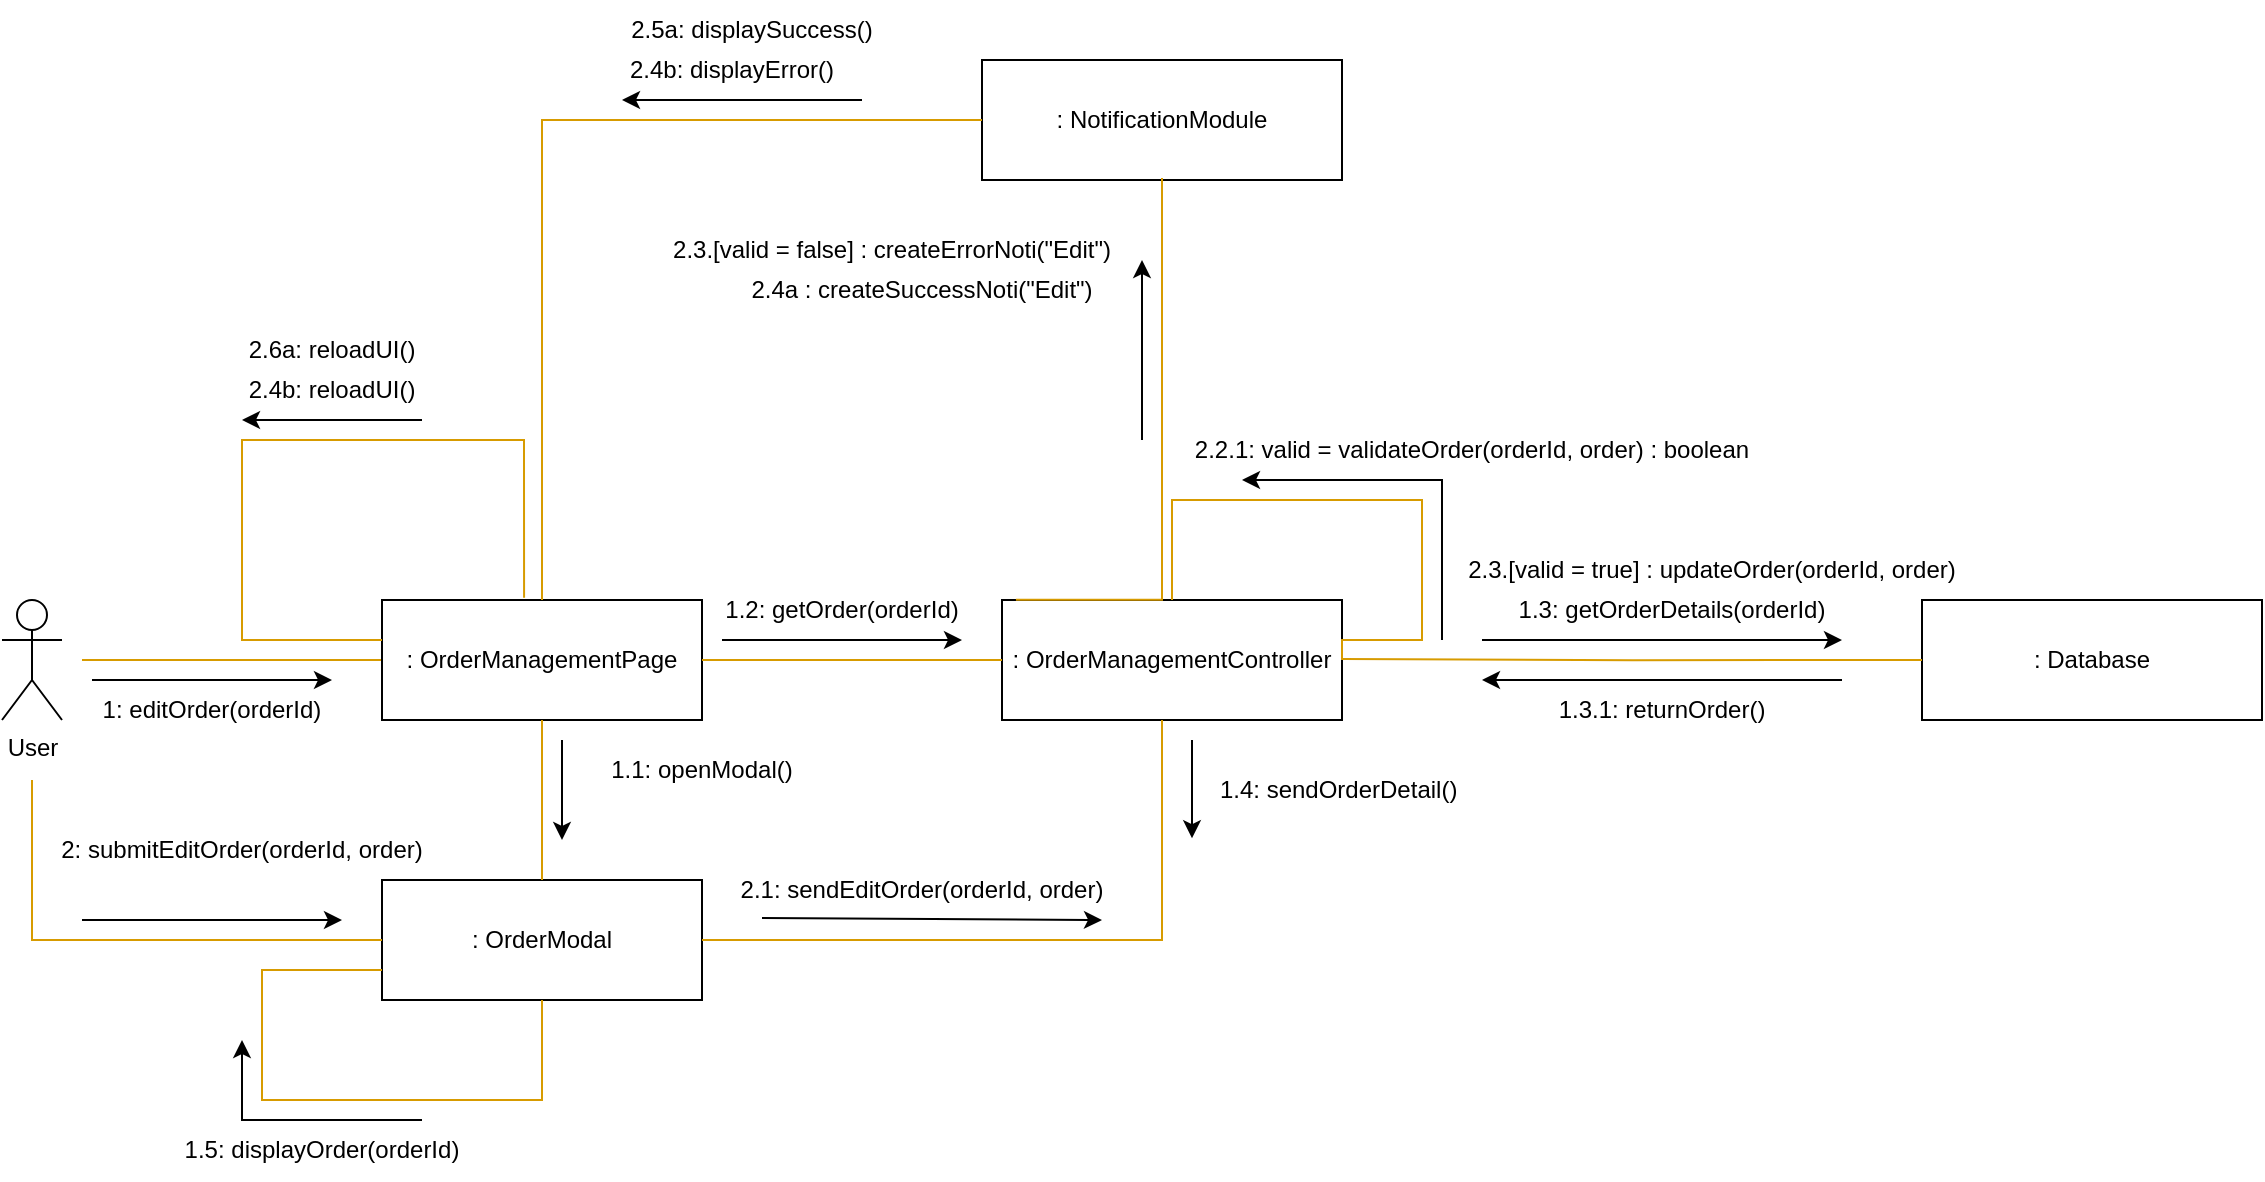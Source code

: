 <mxfile version="27.0.6" pages="2">
  <diagram id="97tm-h5Ckm5sz74WQkq5" name="displayHabitHistory">
    <mxGraphModel dx="1293" dy="713" grid="1" gridSize="10" guides="1" tooltips="1" connect="1" arrows="1" fold="1" page="1" pageScale="1" pageWidth="850" pageHeight="1100" math="0" shadow="0">
      <root>
        <mxCell id="0" />
        <mxCell id="1" parent="0" />
        <mxCell id="gK8piUCHMvRaqXS9n0kf-7" value="" style="endArrow=classic;html=1;fontFamily=Tahoma;fontSize=14;fontColor=#000066;" parent="1" edge="1">
          <mxGeometry width="50" height="50" relative="1" as="geometry">
            <mxPoint x="135" y="430" as="sourcePoint" />
            <mxPoint x="255" y="430.43" as="targetPoint" />
            <Array as="points">
              <mxPoint x="255" y="430" />
            </Array>
          </mxGeometry>
        </mxCell>
        <mxCell id="gK8piUCHMvRaqXS9n0kf-9" style="edgeStyle=orthogonalEdgeStyle;rounded=0;orthogonalLoop=1;jettySize=auto;html=1;fontFamily=Tahoma;fontSize=14;fontColor=#000066;endArrow=none;endFill=0;fillColor=#ffe6cc;strokeColor=#d79b00;" parent="1" edge="1">
          <mxGeometry relative="1" as="geometry">
            <mxPoint x="130" y="420" as="sourcePoint" />
            <mxPoint x="280" y="420" as="targetPoint" />
            <Array as="points">
              <mxPoint x="130" y="420" />
            </Array>
          </mxGeometry>
        </mxCell>
        <mxCell id="432dnfjY8g-2Vc-HnKAW-1" value=": OrderManagementPage" style="rounded=0;whiteSpace=wrap;html=1;" parent="1" vertex="1">
          <mxGeometry x="280" y="390" width="160" height="60" as="geometry" />
        </mxCell>
        <mxCell id="432dnfjY8g-2Vc-HnKAW-2" value="User" style="shape=umlActor;verticalLabelPosition=bottom;verticalAlign=top;html=1;outlineConnect=0;" parent="1" vertex="1">
          <mxGeometry x="90" y="390" width="30" height="60" as="geometry" />
        </mxCell>
        <mxCell id="432dnfjY8g-2Vc-HnKAW-4" value=": OrderManagementController" style="rounded=0;whiteSpace=wrap;html=1;" parent="1" vertex="1">
          <mxGeometry x="590" y="390" width="170" height="60" as="geometry" />
        </mxCell>
        <mxCell id="432dnfjY8g-2Vc-HnKAW-6" value=": OrderModal" style="rounded=0;whiteSpace=wrap;html=1;" parent="1" vertex="1">
          <mxGeometry x="280" y="530" width="160" height="60" as="geometry" />
        </mxCell>
        <mxCell id="432dnfjY8g-2Vc-HnKAW-7" value=": Database" style="rounded=0;whiteSpace=wrap;html=1;" parent="1" vertex="1">
          <mxGeometry x="1050" y="390" width="170" height="60" as="geometry" />
        </mxCell>
        <mxCell id="432dnfjY8g-2Vc-HnKAW-8" value=": NotificationModule" style="rounded=0;whiteSpace=wrap;html=1;" parent="1" vertex="1">
          <mxGeometry x="580" y="120" width="180" height="60" as="geometry" />
        </mxCell>
        <mxCell id="432dnfjY8g-2Vc-HnKAW-10" style="edgeStyle=orthogonalEdgeStyle;rounded=0;orthogonalLoop=1;jettySize=auto;html=1;fontFamily=Tahoma;fontSize=14;fontColor=#000066;endArrow=none;endFill=0;fillColor=#ffe6cc;strokeColor=#d79b00;exitX=1;exitY=0.5;exitDx=0;exitDy=0;entryX=0;entryY=0.5;entryDx=0;entryDy=0;" parent="1" source="432dnfjY8g-2Vc-HnKAW-1" target="432dnfjY8g-2Vc-HnKAW-4" edge="1">
          <mxGeometry relative="1" as="geometry">
            <mxPoint x="440" y="410" as="sourcePoint" />
            <mxPoint x="570" y="420" as="targetPoint" />
            <Array as="points" />
          </mxGeometry>
        </mxCell>
        <mxCell id="432dnfjY8g-2Vc-HnKAW-13" style="edgeStyle=orthogonalEdgeStyle;rounded=0;orthogonalLoop=1;jettySize=auto;html=1;fontFamily=Tahoma;fontSize=14;fontColor=#000066;endArrow=none;endFill=0;fillColor=#ffe6cc;strokeColor=#d79b00;exitX=0.5;exitY=1;exitDx=0;exitDy=0;entryX=0.5;entryY=0;entryDx=0;entryDy=0;" parent="1" source="432dnfjY8g-2Vc-HnKAW-1" target="432dnfjY8g-2Vc-HnKAW-6" edge="1">
          <mxGeometry relative="1" as="geometry">
            <mxPoint x="430" y="480" as="sourcePoint" />
            <mxPoint x="590" y="480" as="targetPoint" />
            <Array as="points">
              <mxPoint x="360" y="490" />
              <mxPoint x="360" y="490" />
            </Array>
          </mxGeometry>
        </mxCell>
        <mxCell id="432dnfjY8g-2Vc-HnKAW-14" value="1.1: openModal()" style="text;html=1;align=center;verticalAlign=middle;whiteSpace=wrap;rounded=0;" parent="1" vertex="1">
          <mxGeometry x="370" y="460" width="140" height="30" as="geometry" />
        </mxCell>
        <mxCell id="432dnfjY8g-2Vc-HnKAW-15" value="" style="endArrow=classic;html=1;fontFamily=Tahoma;fontSize=14;fontColor=#000066;" parent="1" edge="1">
          <mxGeometry width="50" height="50" relative="1" as="geometry">
            <mxPoint x="370" y="460" as="sourcePoint" />
            <mxPoint x="370" y="510" as="targetPoint" />
            <Array as="points" />
          </mxGeometry>
        </mxCell>
        <mxCell id="432dnfjY8g-2Vc-HnKAW-17" style="edgeStyle=orthogonalEdgeStyle;rounded=0;orthogonalLoop=1;jettySize=auto;html=1;fontFamily=Tahoma;fontSize=14;fontColor=#000066;endArrow=none;endFill=0;fillColor=#ffe6cc;strokeColor=#d79b00;entryX=0;entryY=0.5;entryDx=0;entryDy=0;" parent="1" target="432dnfjY8g-2Vc-HnKAW-6" edge="1">
          <mxGeometry relative="1" as="geometry">
            <mxPoint x="105" y="480" as="sourcePoint" />
            <mxPoint x="270" y="500" as="targetPoint" />
            <Array as="points">
              <mxPoint x="105" y="560" />
            </Array>
          </mxGeometry>
        </mxCell>
        <mxCell id="432dnfjY8g-2Vc-HnKAW-18" value="" style="endArrow=classic;html=1;rounded=0;" parent="1" edge="1">
          <mxGeometry width="50" height="50" relative="1" as="geometry">
            <mxPoint x="130" y="550" as="sourcePoint" />
            <mxPoint x="260" y="550" as="targetPoint" />
          </mxGeometry>
        </mxCell>
        <mxCell id="432dnfjY8g-2Vc-HnKAW-20" style="edgeStyle=orthogonalEdgeStyle;rounded=0;orthogonalLoop=1;jettySize=auto;html=1;fontFamily=Tahoma;fontSize=14;fontColor=#000066;endArrow=none;endFill=0;fillColor=#ffe6cc;strokeColor=#d79b00;exitX=1;exitY=0.5;exitDx=0;exitDy=0;" parent="1" source="432dnfjY8g-2Vc-HnKAW-6" edge="1">
          <mxGeometry relative="1" as="geometry">
            <mxPoint x="510" y="570" as="sourcePoint" />
            <mxPoint x="670" y="450" as="targetPoint" />
            <Array as="points">
              <mxPoint x="670" y="560" />
            </Array>
          </mxGeometry>
        </mxCell>
        <mxCell id="432dnfjY8g-2Vc-HnKAW-21" value="" style="endArrow=classic;html=1;rounded=0;" parent="1" edge="1">
          <mxGeometry width="50" height="50" relative="1" as="geometry">
            <mxPoint x="470" y="549" as="sourcePoint" />
            <mxPoint x="640" y="550" as="targetPoint" />
          </mxGeometry>
        </mxCell>
        <mxCell id="432dnfjY8g-2Vc-HnKAW-23" style="edgeStyle=orthogonalEdgeStyle;rounded=0;orthogonalLoop=1;jettySize=auto;html=1;fontFamily=Tahoma;fontSize=14;fontColor=#000066;endArrow=none;endFill=0;fillColor=#ffe6cc;strokeColor=#d79b00;exitX=1;exitY=0.5;exitDx=0;exitDy=0;entryX=0.5;entryY=0;entryDx=0;entryDy=0;" parent="1" source="432dnfjY8g-2Vc-HnKAW-4" target="432dnfjY8g-2Vc-HnKAW-4" edge="1">
          <mxGeometry relative="1" as="geometry">
            <mxPoint x="780" y="400" as="sourcePoint" />
            <mxPoint x="670" y="340" as="targetPoint" />
            <Array as="points">
              <mxPoint x="760" y="410" />
              <mxPoint x="800" y="410" />
              <mxPoint x="800" y="340" />
              <mxPoint x="675" y="340" />
            </Array>
          </mxGeometry>
        </mxCell>
        <mxCell id="432dnfjY8g-2Vc-HnKAW-24" value="" style="endArrow=classic;html=1;rounded=0;" parent="1" edge="1">
          <mxGeometry width="50" height="50" relative="1" as="geometry">
            <mxPoint x="810" y="410" as="sourcePoint" />
            <mxPoint x="710" y="330" as="targetPoint" />
            <Array as="points">
              <mxPoint x="810" y="330" />
            </Array>
          </mxGeometry>
        </mxCell>
        <mxCell id="432dnfjY8g-2Vc-HnKAW-26" value="" style="endArrow=classic;html=1;rounded=0;" parent="1" edge="1">
          <mxGeometry width="50" height="50" relative="1" as="geometry">
            <mxPoint x="830" y="410" as="sourcePoint" />
            <mxPoint x="1010" y="410" as="targetPoint" />
          </mxGeometry>
        </mxCell>
        <mxCell id="432dnfjY8g-2Vc-HnKAW-27" style="edgeStyle=orthogonalEdgeStyle;rounded=0;orthogonalLoop=1;jettySize=auto;html=1;fontFamily=Tahoma;fontSize=14;fontColor=#000066;endArrow=none;endFill=0;fillColor=#ffe6cc;strokeColor=#d79b00;exitX=1;exitY=0.5;exitDx=0;exitDy=0;entryX=0;entryY=0.5;entryDx=0;entryDy=0;" parent="1" target="432dnfjY8g-2Vc-HnKAW-7" edge="1">
          <mxGeometry relative="1" as="geometry">
            <mxPoint x="760" y="419.55" as="sourcePoint" />
            <mxPoint x="870" y="420" as="targetPoint" />
            <Array as="points" />
          </mxGeometry>
        </mxCell>
        <mxCell id="432dnfjY8g-2Vc-HnKAW-28" value="1.3: getOrderDetails(orderId)" style="text;html=1;align=center;verticalAlign=middle;whiteSpace=wrap;rounded=0;rotation=0;" parent="1" vertex="1">
          <mxGeometry x="820" y="380" width="210" height="30" as="geometry" />
        </mxCell>
        <mxCell id="432dnfjY8g-2Vc-HnKAW-29" value="2.3.[valid = false] : createErrorNoti(&quot;Edit&quot;)" style="text;html=1;align=center;verticalAlign=middle;whiteSpace=wrap;rounded=0;" parent="1" vertex="1">
          <mxGeometry x="415" y="200" width="240" height="30" as="geometry" />
        </mxCell>
        <mxCell id="432dnfjY8g-2Vc-HnKAW-30" style="edgeStyle=orthogonalEdgeStyle;rounded=0;orthogonalLoop=1;jettySize=auto;html=1;fontFamily=Tahoma;fontSize=14;fontColor=#000066;endArrow=none;endFill=0;fillColor=#ffe6cc;strokeColor=#d79b00;entryX=0.041;entryY=-0.002;entryDx=0;entryDy=0;entryPerimeter=0;" parent="1" target="432dnfjY8g-2Vc-HnKAW-4" edge="1">
          <mxGeometry relative="1" as="geometry">
            <mxPoint x="670" y="179" as="sourcePoint" />
            <mxPoint x="710" y="340" as="targetPoint" />
            <Array as="points">
              <mxPoint x="670" y="179" />
              <mxPoint x="670" y="390" />
            </Array>
          </mxGeometry>
        </mxCell>
        <mxCell id="432dnfjY8g-2Vc-HnKAW-31" value="" style="endArrow=classic;html=1;rounded=0;" parent="1" edge="1">
          <mxGeometry width="50" height="50" relative="1" as="geometry">
            <mxPoint x="660" y="310" as="sourcePoint" />
            <mxPoint x="660" y="220" as="targetPoint" />
          </mxGeometry>
        </mxCell>
        <mxCell id="432dnfjY8g-2Vc-HnKAW-32" value="2.4a : createSuccessNoti(&quot;Edit&quot;)" style="text;html=1;align=center;verticalAlign=middle;whiteSpace=wrap;rounded=0;" parent="1" vertex="1">
          <mxGeometry x="445" y="220" width="210" height="30" as="geometry" />
        </mxCell>
        <mxCell id="432dnfjY8g-2Vc-HnKAW-33" style="edgeStyle=orthogonalEdgeStyle;rounded=0;orthogonalLoop=1;jettySize=auto;html=1;fontFamily=Tahoma;fontSize=14;fontColor=#000066;endArrow=none;endFill=0;fillColor=#ffe6cc;strokeColor=#d79b00;entryX=0.5;entryY=0;entryDx=0;entryDy=0;exitX=0;exitY=0.5;exitDx=0;exitDy=0;" parent="1" source="432dnfjY8g-2Vc-HnKAW-8" target="432dnfjY8g-2Vc-HnKAW-1" edge="1">
          <mxGeometry relative="1" as="geometry">
            <mxPoint x="310" y="150" as="sourcePoint" />
            <mxPoint x="237" y="361" as="targetPoint" />
            <Array as="points">
              <mxPoint x="360" y="150" />
            </Array>
          </mxGeometry>
        </mxCell>
        <mxCell id="432dnfjY8g-2Vc-HnKAW-34" value="" style="endArrow=classic;html=1;fontFamily=Tahoma;fontSize=14;fontColor=#000066;" parent="1" edge="1">
          <mxGeometry width="50" height="50" relative="1" as="geometry">
            <mxPoint x="520" y="140" as="sourcePoint" />
            <mxPoint x="400" y="140" as="targetPoint" />
            <Array as="points" />
          </mxGeometry>
        </mxCell>
        <mxCell id="432dnfjY8g-2Vc-HnKAW-35" value="2.5a: displaySuccess()" style="text;html=1;align=center;verticalAlign=middle;whiteSpace=wrap;rounded=0;" parent="1" vertex="1">
          <mxGeometry x="360" y="90" width="210" height="30" as="geometry" />
        </mxCell>
        <mxCell id="432dnfjY8g-2Vc-HnKAW-36" value="2.4b: displayError()" style="text;html=1;align=center;verticalAlign=middle;whiteSpace=wrap;rounded=0;" parent="1" vertex="1">
          <mxGeometry x="350" y="110" width="210" height="30" as="geometry" />
        </mxCell>
        <mxCell id="432dnfjY8g-2Vc-HnKAW-37" value="1: editOrder(orderId)" style="text;html=1;align=center;verticalAlign=middle;whiteSpace=wrap;rounded=0;" parent="1" vertex="1">
          <mxGeometry x="120" y="430" width="150" height="30" as="geometry" />
        </mxCell>
        <mxCell id="432dnfjY8g-2Vc-HnKAW-38" value="1.2: getOrder(orderId)" style="text;html=1;align=center;verticalAlign=middle;whiteSpace=wrap;rounded=0;" parent="1" vertex="1">
          <mxGeometry x="440" y="380" width="140" height="30" as="geometry" />
        </mxCell>
        <mxCell id="432dnfjY8g-2Vc-HnKAW-39" value="" style="endArrow=classic;html=1;fontFamily=Tahoma;fontSize=14;fontColor=#000066;" parent="1" edge="1">
          <mxGeometry width="50" height="50" relative="1" as="geometry">
            <mxPoint x="450" y="410" as="sourcePoint" />
            <mxPoint x="570" y="410.43" as="targetPoint" />
            <Array as="points">
              <mxPoint x="570" y="410" />
            </Array>
          </mxGeometry>
        </mxCell>
        <mxCell id="432dnfjY8g-2Vc-HnKAW-41" value="" style="endArrow=classic;html=1;rounded=0;" parent="1" edge="1">
          <mxGeometry width="50" height="50" relative="1" as="geometry">
            <mxPoint x="1010" y="430" as="sourcePoint" />
            <mxPoint x="830" y="430" as="targetPoint" />
          </mxGeometry>
        </mxCell>
        <mxCell id="432dnfjY8g-2Vc-HnKAW-42" value="1.3.1: returnOrder()" style="text;html=1;align=center;verticalAlign=middle;whiteSpace=wrap;rounded=0;" parent="1" vertex="1">
          <mxGeometry x="850" y="430" width="140" height="30" as="geometry" />
        </mxCell>
        <mxCell id="432dnfjY8g-2Vc-HnKAW-43" value="1.4: sendOrderDetail()&amp;nbsp;" style="text;html=1;align=center;verticalAlign=middle;whiteSpace=wrap;rounded=0;" parent="1" vertex="1">
          <mxGeometry x="690" y="470" width="140" height="30" as="geometry" />
        </mxCell>
        <mxCell id="432dnfjY8g-2Vc-HnKAW-44" value="" style="endArrow=classic;html=1;fontFamily=Tahoma;fontSize=14;fontColor=#000066;" parent="1" edge="1">
          <mxGeometry width="50" height="50" relative="1" as="geometry">
            <mxPoint x="685" y="460" as="sourcePoint" />
            <mxPoint x="685" y="509.09" as="targetPoint" />
            <Array as="points">
              <mxPoint x="685" y="509.09" />
            </Array>
          </mxGeometry>
        </mxCell>
        <mxCell id="432dnfjY8g-2Vc-HnKAW-47" value="2: submitEditOrder(orderId, order)" style="text;html=1;align=center;verticalAlign=middle;whiteSpace=wrap;rounded=0;" parent="1" vertex="1">
          <mxGeometry x="110" y="500" width="200" height="30" as="geometry" />
        </mxCell>
        <mxCell id="432dnfjY8g-2Vc-HnKAW-49" value="2.2.1: valid = validateOrder(orderId, order) : boolean" style="text;html=1;align=center;verticalAlign=middle;whiteSpace=wrap;rounded=0;" parent="1" vertex="1">
          <mxGeometry x="680" y="300" width="290" height="30" as="geometry" />
        </mxCell>
        <mxCell id="432dnfjY8g-2Vc-HnKAW-50" value="2.3.[valid = true] : updateOrder(orderId, order)" style="text;html=1;align=center;verticalAlign=middle;whiteSpace=wrap;rounded=0;rotation=0;" parent="1" vertex="1">
          <mxGeometry x="820" y="360" width="250" height="30" as="geometry" />
        </mxCell>
        <mxCell id="FAm-XUXs6PMMxJDQSSlK-9" style="edgeStyle=orthogonalEdgeStyle;rounded=0;orthogonalLoop=1;jettySize=auto;html=1;fontFamily=Tahoma;fontSize=14;fontColor=#000066;endArrow=none;endFill=0;fillColor=#ffe6cc;strokeColor=#d79b00;exitX=0.5;exitY=1;exitDx=0;exitDy=0;entryX=0;entryY=0.75;entryDx=0;entryDy=0;" edge="1" parent="1" source="432dnfjY8g-2Vc-HnKAW-6" target="432dnfjY8g-2Vc-HnKAW-6">
          <mxGeometry relative="1" as="geometry">
            <mxPoint x="280" y="670" as="sourcePoint" />
            <mxPoint x="280" y="750" as="targetPoint" />
            <Array as="points">
              <mxPoint x="360" y="640" />
              <mxPoint x="220" y="640" />
              <mxPoint x="220" y="575" />
            </Array>
          </mxGeometry>
        </mxCell>
        <mxCell id="FAm-XUXs6PMMxJDQSSlK-10" value="" style="endArrow=classic;html=1;rounded=0;" edge="1" parent="1">
          <mxGeometry width="50" height="50" relative="1" as="geometry">
            <mxPoint x="300" y="650" as="sourcePoint" />
            <mxPoint x="210" y="610" as="targetPoint" />
            <Array as="points">
              <mxPoint x="210" y="650" />
            </Array>
          </mxGeometry>
        </mxCell>
        <mxCell id="FAm-XUXs6PMMxJDQSSlK-11" value="1.5: displayOrder(orderId)" style="text;html=1;align=center;verticalAlign=middle;whiteSpace=wrap;rounded=0;" vertex="1" parent="1">
          <mxGeometry x="180" y="650" width="140" height="30" as="geometry" />
        </mxCell>
        <mxCell id="FAm-XUXs6PMMxJDQSSlK-12" value="2.1: sendEditOrder(orderId, order)" style="text;html=1;align=center;verticalAlign=middle;whiteSpace=wrap;rounded=0;" vertex="1" parent="1">
          <mxGeometry x="450" y="520" width="200" height="30" as="geometry" />
        </mxCell>
        <mxCell id="FAm-XUXs6PMMxJDQSSlK-13" style="edgeStyle=orthogonalEdgeStyle;rounded=0;orthogonalLoop=1;jettySize=auto;html=1;fontFamily=Tahoma;fontSize=14;fontColor=#000066;endArrow=none;endFill=0;fillColor=#ffe6cc;strokeColor=#d79b00;exitX=0.444;exitY=-0.019;exitDx=0;exitDy=0;exitPerimeter=0;" edge="1" parent="1" source="432dnfjY8g-2Vc-HnKAW-1">
          <mxGeometry relative="1" as="geometry">
            <mxPoint x="270" y="350" as="sourcePoint" />
            <mxPoint x="280" y="410" as="targetPoint" />
            <Array as="points">
              <mxPoint x="351" y="310" />
              <mxPoint x="210" y="310" />
              <mxPoint x="210" y="410" />
              <mxPoint x="280" y="410" />
            </Array>
          </mxGeometry>
        </mxCell>
        <mxCell id="FAm-XUXs6PMMxJDQSSlK-14" value="2.6a: reloadUI()" style="text;html=1;align=center;verticalAlign=middle;whiteSpace=wrap;rounded=0;" vertex="1" parent="1">
          <mxGeometry x="155" y="250" width="200" height="30" as="geometry" />
        </mxCell>
        <mxCell id="FAm-XUXs6PMMxJDQSSlK-15" value="2.4b: reloadUI()" style="text;html=1;align=center;verticalAlign=middle;whiteSpace=wrap;rounded=0;" vertex="1" parent="1">
          <mxGeometry x="150" y="270" width="210" height="30" as="geometry" />
        </mxCell>
        <mxCell id="FAm-XUXs6PMMxJDQSSlK-16" value="" style="endArrow=classic;html=1;fontFamily=Tahoma;fontSize=14;fontColor=#000066;" edge="1" parent="1">
          <mxGeometry width="50" height="50" relative="1" as="geometry">
            <mxPoint x="300" y="300" as="sourcePoint" />
            <mxPoint x="210" y="300" as="targetPoint" />
            <Array as="points" />
          </mxGeometry>
        </mxCell>
      </root>
    </mxGraphModel>
  </diagram>
  <diagram id="osA8b_FAwORKnyaBnRQK" name="habitCheckin">
    <mxGraphModel dx="946" dy="908" grid="1" gridSize="10" guides="1" tooltips="1" connect="1" arrows="1" fold="1" page="1" pageScale="1" pageWidth="850" pageHeight="1100" math="0" shadow="0">
      <root>
        <mxCell id="XAbNOAjU0VVLo9-ZD2AN-0" />
        <mxCell id="XAbNOAjU0VVLo9-ZD2AN-1" parent="XAbNOAjU0VVLo9-ZD2AN-0" />
        <mxCell id="4sUf3NCMvguzIFDBFmBf-1" value="&lt;font style=&quot;font-size: 14px&quot;&gt;SD checkin&lt;/font&gt;" style="shape=umlFrame;whiteSpace=wrap;html=1;strokeColor=#000066;fillColor=#FF8000;fontFamily=Tahoma;fontSize=10;fontColor=#000066;align=center;width=100;height=30;" parent="XAbNOAjU0VVLo9-ZD2AN-1" vertex="1">
          <mxGeometry x="40" y="415" width="640" height="501" as="geometry" />
        </mxCell>
        <mxCell id="4sUf3NCMvguzIFDBFmBf-2" value="" style="shape=umlLifeline;participant=umlActor;perimeter=lifelinePerimeter;whiteSpace=wrap;html=1;container=1;collapsible=0;recursiveResize=0;verticalAlign=top;spacingTop=36;labelBackgroundColor=#ffffff;outlineConnect=0;strokeColor=#000066;fillColor=#FF8000;fontFamily=Tahoma;fontSize=14;fontColor=#000066;" parent="XAbNOAjU0VVLo9-ZD2AN-1" vertex="1">
          <mxGeometry x="89" y="497" width="20" height="399" as="geometry" />
        </mxCell>
        <mxCell id="4sUf3NCMvguzIFDBFmBf-3" value="" style="html=1;points=[];perimeter=orthogonalPerimeter;strokeColor=#000066;fillColor=#FF8000;fontFamily=Tahoma;fontSize=10;fontColor=#000066;align=center;" parent="4sUf3NCMvguzIFDBFmBf-2" vertex="1">
          <mxGeometry x="5" y="143" width="10" height="24" as="geometry" />
        </mxCell>
        <mxCell id="4sUf3NCMvguzIFDBFmBf-4" value="User: Person" style="text;html=1;resizable=0;points=[];autosize=1;align=center;verticalAlign=top;spacingTop=-4;fontSize=14;fontFamily=Tahoma;fontColor=#000066;" parent="XAbNOAjU0VVLo9-ZD2AN-1" vertex="1">
          <mxGeometry x="80" y="456" width="90" height="20" as="geometry" />
        </mxCell>
        <mxCell id="4sUf3NCMvguzIFDBFmBf-5" value="" style="shape=umlLifeline;participant=umlControl;perimeter=lifelinePerimeter;whiteSpace=wrap;html=1;container=1;collapsible=0;recursiveResize=0;verticalAlign=top;spacingTop=36;labelBackgroundColor=#ffffff;outlineConnect=0;strokeColor=#000066;fillColor=#FF8000;fontFamily=Tahoma;fontSize=14;fontColor=#000066;" parent="XAbNOAjU0VVLo9-ZD2AN-1" vertex="1">
          <mxGeometry x="199" y="493" width="40" height="403" as="geometry" />
        </mxCell>
        <mxCell id="4sUf3NCMvguzIFDBFmBf-6" value="" style="html=1;points=[];perimeter=orthogonalPerimeter;strokeColor=#000066;fillColor=#FF8000;fontFamily=Tahoma;fontSize=14;fontColor=#000066;align=center;" parent="4sUf3NCMvguzIFDBFmBf-5" vertex="1">
          <mxGeometry x="15" y="83" width="10" height="287" as="geometry" />
        </mxCell>
        <mxCell id="4sUf3NCMvguzIFDBFmBf-7" value="" style="html=1;points=[];perimeter=orthogonalPerimeter;strokeColor=#000066;fillColor=#FF8000;fontFamily=Tahoma;fontSize=10;fontColor=#000066;align=center;" parent="4sUf3NCMvguzIFDBFmBf-5" vertex="1">
          <mxGeometry x="20" y="113" width="10" height="67" as="geometry" />
        </mxCell>
        <mxCell id="4sUf3NCMvguzIFDBFmBf-8" value="newCheckin()" style="edgeStyle=orthogonalEdgeStyle;html=1;align=left;spacingLeft=2;endArrow=block;rounded=0;strokeColor=#FF8000;fontFamily=Tahoma;fontSize=10;fontColor=#000066;exitX=1.1;exitY=0.025;exitPerimeter=0;entryX=1;entryY=0.957;entryPerimeter=0;" parent="4sUf3NCMvguzIFDBFmBf-5" source="4sUf3NCMvguzIFDBFmBf-7" target="4sUf3NCMvguzIFDBFmBf-7" edge="1">
          <mxGeometry relative="1" as="geometry">
            <mxPoint x="25" y="93" as="sourcePoint" />
            <Array as="points">
              <mxPoint x="31" y="114" />
              <mxPoint x="50" y="114" />
              <mxPoint x="50" y="177" />
            </Array>
          </mxGeometry>
        </mxCell>
        <mxCell id="4sUf3NCMvguzIFDBFmBf-9" value="&lt;div style=&quot;text-align: center&quot;&gt;&lt;span&gt;Habit Tracker&amp;nbsp;&lt;/span&gt;&lt;/div&gt;&lt;div style=&quot;text-align: center&quot;&gt;app UI&lt;/div&gt;" style="text;html=1;resizable=0;points=[];autosize=1;align=left;verticalAlign=top;spacingTop=-4;fontSize=14;fontFamily=Tahoma;fontColor=#000066;" parent="XAbNOAjU0VVLo9-ZD2AN-1" vertex="1">
          <mxGeometry x="175" y="456" width="100" height="40" as="geometry" />
        </mxCell>
        <mxCell id="4sUf3NCMvguzIFDBFmBf-10" value="" style="shape=umlLifeline;participant=umlEntity;perimeter=lifelinePerimeter;whiteSpace=wrap;html=1;container=1;collapsible=0;recursiveResize=0;verticalAlign=top;spacingTop=36;labelBackgroundColor=#ffffff;outlineConnect=0;fontFamily=Tahoma;fontSize=14;fontColor=#000066;align=center;strokeColor=#000066;fillColor=#FF8000;" parent="XAbNOAjU0VVLo9-ZD2AN-1" vertex="1">
          <mxGeometry x="480" y="495" width="44" height="401" as="geometry" />
        </mxCell>
        <mxCell id="4sUf3NCMvguzIFDBFmBf-11" value="Authentication&amp;nbsp;&lt;div&gt;Service&lt;/div&gt;" style="text;html=1;resizable=0;points=[];autosize=1;align=center;verticalAlign=top;spacingTop=-4;fontSize=14;fontFamily=Tahoma;fontColor=#000066;" parent="XAbNOAjU0VVLo9-ZD2AN-1" vertex="1">
          <mxGeometry x="441" y="456" width="110" height="40" as="geometry" />
        </mxCell>
        <mxCell id="4sUf3NCMvguzIFDBFmBf-12" value="" style="shape=umlLifeline;participant=umlBoundary;perimeter=lifelinePerimeter;whiteSpace=wrap;html=1;container=1;collapsible=0;recursiveResize=0;verticalAlign=top;spacingTop=36;labelBackgroundColor=#ffffff;outlineConnect=0;fontFamily=Tahoma;fontSize=14;fontColor=#000066;align=center;strokeColor=#000066;fillColor=#FF8000;" parent="XAbNOAjU0VVLo9-ZD2AN-1" vertex="1">
          <mxGeometry x="350" y="495" width="49" height="401" as="geometry" />
        </mxCell>
        <mxCell id="4sUf3NCMvguzIFDBFmBf-13" value="" style="html=1;points=[];perimeter=orthogonalPerimeter;strokeColor=#000066;fillColor=#FF8000;fontFamily=Tahoma;fontSize=10;fontColor=#000066;align=center;" parent="4sUf3NCMvguzIFDBFmBf-12" vertex="1">
          <mxGeometry x="20" y="222" width="10" height="19" as="geometry" />
        </mxCell>
        <mxCell id="4sUf3NCMvguzIFDBFmBf-14" value="&lt;div style=&quot;text-align: center&quot;&gt;Data store&lt;/div&gt;" style="text;html=1;resizable=0;points=[];autosize=1;align=center;verticalAlign=top;spacingTop=-4;fontSize=14;fontFamily=Tahoma;fontColor=#000066;" parent="XAbNOAjU0VVLo9-ZD2AN-1" vertex="1">
          <mxGeometry x="332" y="456" width="80" height="20" as="geometry" />
        </mxCell>
        <mxCell id="4sUf3NCMvguzIFDBFmBf-15" value="" style="shape=umlLifeline;participant=umlActor;perimeter=lifelinePerimeter;whiteSpace=wrap;html=1;container=1;collapsible=0;recursiveResize=0;verticalAlign=top;spacingTop=36;labelBackgroundColor=#ffffff;outlineConnect=0;strokeColor=#000066;fillColor=#FF8000;fontFamily=Tahoma;fontSize=14;fontColor=#000066;align=center;" parent="XAbNOAjU0VVLo9-ZD2AN-1" vertex="1">
          <mxGeometry x="591" y="497" width="20" height="399" as="geometry" />
        </mxCell>
        <mxCell id="4sUf3NCMvguzIFDBFmBf-16" value="" style="html=1;points=[];perimeter=orthogonalPerimeter;strokeColor=#000066;fillColor=#FF8000;fontFamily=Tahoma;fontSize=10;fontColor=#000066;align=center;" parent="4sUf3NCMvguzIFDBFmBf-15" vertex="1">
          <mxGeometry x="5" y="303" width="10" height="11" as="geometry" />
        </mxCell>
        <mxCell id="4sUf3NCMvguzIFDBFmBf-17" value="&lt;div style=&quot;text-align: center&quot;&gt;&lt;span&gt;Coach: Person&lt;/span&gt;&lt;/div&gt;" style="text;html=1;resizable=0;points=[];autosize=1;align=left;verticalAlign=top;spacingTop=-4;fontSize=14;fontFamily=Tahoma;fontColor=#000066;" parent="XAbNOAjU0VVLo9-ZD2AN-1" vertex="1">
          <mxGeometry x="551" y="456" width="100" height="20" as="geometry" />
        </mxCell>
        <mxCell id="4sUf3NCMvguzIFDBFmBf-18" value="&lt;font style=&quot;font-size: 10px;&quot;&gt;habit checkin&lt;/font&gt;" style="html=1;verticalAlign=bottom;endArrow=block;entryX=0;entryY=0;strokeColor=#FF8000;fontFamily=Tahoma;fontSize=10;fontColor=#000066;" parent="XAbNOAjU0VVLo9-ZD2AN-1" source="4sUf3NCMvguzIFDBFmBf-2" target="4sUf3NCMvguzIFDBFmBf-6" edge="1">
          <mxGeometry relative="1" as="geometry">
            <mxPoint x="144" y="576" as="sourcePoint" />
          </mxGeometry>
        </mxCell>
        <mxCell id="4sUf3NCMvguzIFDBFmBf-19" value="" style="html=1;verticalAlign=bottom;endArrow=open;dashed=1;endSize=8;exitX=0;exitY=0.95;strokeColor=#FF8000;fontFamily=Tahoma;fontSize=14;fontColor=#000066;" parent="XAbNOAjU0VVLo9-ZD2AN-1" source="4sUf3NCMvguzIFDBFmBf-6" target="4sUf3NCMvguzIFDBFmBf-2" edge="1">
          <mxGeometry relative="1" as="geometry">
            <mxPoint x="144" y="652" as="targetPoint" />
          </mxGeometry>
        </mxCell>
        <mxCell id="4sUf3NCMvguzIFDBFmBf-20" value="&lt;font style=&quot;font-size: 10px;&quot;&gt;addComment()&lt;/font&gt;" style="html=1;verticalAlign=bottom;endArrow=block;entryX=1;entryY=0;strokeColor=#FF8000;fontFamily=Tahoma;fontSize=10;fontColor=#000066;" parent="XAbNOAjU0VVLo9-ZD2AN-1" source="4sUf3NCMvguzIFDBFmBf-7" target="4sUf3NCMvguzIFDBFmBf-3" edge="1">
          <mxGeometry relative="1" as="geometry">
            <mxPoint x="164" y="596" as="sourcePoint" />
          </mxGeometry>
        </mxCell>
        <mxCell id="4sUf3NCMvguzIFDBFmBf-21" value="Comment" style="html=1;verticalAlign=bottom;endArrow=open;dashed=1;endSize=8;exitX=1;exitY=0.95;strokeColor=#FF8000;fontFamily=Tahoma;fontSize=10;fontColor=#000066;" parent="XAbNOAjU0VVLo9-ZD2AN-1" source="4sUf3NCMvguzIFDBFmBf-3" target="4sUf3NCMvguzIFDBFmBf-7" edge="1">
          <mxGeometry relative="1" as="geometry">
            <mxPoint x="164" y="653" as="targetPoint" />
          </mxGeometry>
        </mxCell>
        <mxCell id="4sUf3NCMvguzIFDBFmBf-22" value="saveCheckin(Habit.HabitHistory)" style="html=1;verticalAlign=bottom;endArrow=block;entryX=0;entryY=0;strokeColor=#FF8000;fontFamily=Tahoma;fontSize=10;fontColor=#000066;" parent="XAbNOAjU0VVLo9-ZD2AN-1" target="4sUf3NCMvguzIFDBFmBf-13" edge="1">
          <mxGeometry relative="1" as="geometry">
            <mxPoint x="224" y="718" as="sourcePoint" />
          </mxGeometry>
        </mxCell>
        <mxCell id="4sUf3NCMvguzIFDBFmBf-23" value="" style="html=1;verticalAlign=bottom;endArrow=open;dashed=1;endSize=8;exitX=0;exitY=0.95;strokeColor=#FF8000;fontFamily=Tahoma;fontSize=10;fontColor=#000066;" parent="XAbNOAjU0VVLo9-ZD2AN-1" source="4sUf3NCMvguzIFDBFmBf-13" edge="1">
          <mxGeometry relative="1" as="geometry">
            <mxPoint x="224" y="736" as="targetPoint" />
          </mxGeometry>
        </mxCell>
        <mxCell id="4sUf3NCMvguzIFDBFmBf-24" value="checkinPushNotification(UserID,Habit.HabitHistory.Checkin)" style="html=1;verticalAlign=bottom;endArrow=block;entryX=0;entryY=0;strokeColor=#FF8000;fontFamily=Tahoma;fontSize=10;fontColor=#000066;" parent="XAbNOAjU0VVLo9-ZD2AN-1" target="4sUf3NCMvguzIFDBFmBf-16" edge="1">
          <mxGeometry relative="1" as="geometry">
            <mxPoint x="224" y="800" as="sourcePoint" />
          </mxGeometry>
        </mxCell>
        <mxCell id="4sUf3NCMvguzIFDBFmBf-25" value="" style="html=1;verticalAlign=bottom;endArrow=open;dashed=1;endSize=8;exitX=0;exitY=0.95;strokeColor=#FF8000;fontFamily=Tahoma;fontSize=10;fontColor=#000066;" parent="XAbNOAjU0VVLo9-ZD2AN-1" source="4sUf3NCMvguzIFDBFmBf-16" edge="1">
          <mxGeometry relative="1" as="geometry">
            <mxPoint x="224" y="810" as="targetPoint" />
          </mxGeometry>
        </mxCell>
        <mxCell id="4sUf3NCMvguzIFDBFmBf-26" value="opt" style="shape=umlFrame;whiteSpace=wrap;html=1;strokeColor=#000066;fillColor=#FF8000;fontFamily=Tahoma;fontSize=10;fontColor=#000066;align=center;width=40;height=16;" parent="XAbNOAjU0VVLo9-ZD2AN-1" vertex="1">
          <mxGeometry x="90" y="610" width="150" height="56" as="geometry" />
        </mxCell>
        <mxCell id="4sUf3NCMvguzIFDBFmBf-27" value="Comment == yes" style="text;html=1;resizable=0;points=[];autosize=1;align=left;verticalAlign=top;spacingTop=-4;fontSize=10;fontFamily=Tahoma;fontColor=#000066;" parent="XAbNOAjU0VVLo9-ZD2AN-1" vertex="1">
          <mxGeometry x="130" y="610" width="90" height="10" as="geometry" />
        </mxCell>
        <mxCell id="4sUf3NCMvguzIFDBFmBf-28" value="coach != NULL" style="text;html=1;resizable=0;points=[];autosize=1;align=left;verticalAlign=top;spacingTop=-4;fontSize=10;fontFamily=Tahoma;fontColor=#000066;" parent="XAbNOAjU0VVLo9-ZD2AN-1" vertex="1">
          <mxGeometry x="260" y="768" width="80" height="10" as="geometry" />
        </mxCell>
        <mxCell id="4sUf3NCMvguzIFDBFmBf-29" value="" style="endArrow=none;dashed=1;html=1;strokeColor=#000066;fontFamily=Tahoma;fontSize=10;fontColor=#000066;entryX=1;entryY=0.429;entryPerimeter=0;exitX=0.004;exitY=0.436;exitPerimeter=0;" parent="XAbNOAjU0VVLo9-ZD2AN-1" source="4sUf3NCMvguzIFDBFmBf-30" target="4sUf3NCMvguzIFDBFmBf-30" edge="1">
          <mxGeometry width="50" height="50" relative="1" as="geometry">
            <mxPoint x="80" y="1026" as="sourcePoint" />
            <mxPoint x="130" y="976" as="targetPoint" />
          </mxGeometry>
        </mxCell>
        <mxCell id="4sUf3NCMvguzIFDBFmBf-30" value="par" style="shape=umlFrame;whiteSpace=wrap;html=1;strokeColor=#000066;fillColor=#FF8000;fontFamily=Tahoma;fontSize=10;fontColor=#000066;align=center;width=40;height=20;" parent="XAbNOAjU0VVLo9-ZD2AN-1" vertex="1">
          <mxGeometry x="170" y="694" width="450" height="140" as="geometry" />
        </mxCell>
        <mxCell id="4sUf3NCMvguzIFDBFmBf-31" value="opt" style="shape=umlFrame;whiteSpace=wrap;html=1;strokeColor=#000066;fillColor=#FF8000;fontFamily=Tahoma;fontSize=10;fontColor=#000066;align=center;width=50;height=20;" parent="XAbNOAjU0VVLo9-ZD2AN-1" vertex="1">
          <mxGeometry x="210" y="768" width="400" height="53" as="geometry" />
        </mxCell>
        <mxCell id="ALjJiwd98mLg6pKJFKZ1-0" style="edgeStyle=orthogonalEdgeStyle;rounded=0;orthogonalLoop=1;jettySize=auto;html=1;fontFamily=Tahoma;fontSize=14;fontColor=#000066;endArrow=none;endFill=0;fillColor=#ffe6cc;strokeColor=#d79b00;" parent="XAbNOAjU0VVLo9-ZD2AN-1" source="ALjJiwd98mLg6pKJFKZ1-1" target="ALjJiwd98mLg6pKJFKZ1-3" edge="1">
          <mxGeometry relative="1" as="geometry">
            <Array as="points">
              <mxPoint x="200" y="190" />
              <mxPoint x="200" y="190" />
            </Array>
          </mxGeometry>
        </mxCell>
        <mxCell id="ALjJiwd98mLg6pKJFKZ1-1" value="User" style="shape=umlActor;verticalLabelPosition=bottom;labelBackgroundColor=#ffffff;verticalAlign=top;html=1;strokeColor=#000066;fillColor=#FF8000;fontFamily=Tahoma;fontSize=14;fontColor=#000066;" parent="XAbNOAjU0VVLo9-ZD2AN-1" vertex="1">
          <mxGeometry x="40" y="160" width="30" height="60" as="geometry" />
        </mxCell>
        <mxCell id="ALjJiwd98mLg6pKJFKZ1-2" value="" style="edgeStyle=orthogonalEdgeStyle;rounded=0;orthogonalLoop=1;jettySize=auto;html=1;endArrow=none;endFill=0;fontFamily=Tahoma;fontSize=14;fontColor=#000066;fillColor=#ffe6cc;strokeColor=#d79b00;" parent="XAbNOAjU0VVLo9-ZD2AN-1" source="ALjJiwd98mLg6pKJFKZ1-3" target="ALjJiwd98mLg6pKJFKZ1-4" edge="1">
          <mxGeometry relative="1" as="geometry">
            <Array as="points">
              <mxPoint x="370" y="190" />
              <mxPoint x="370" y="190" />
            </Array>
          </mxGeometry>
        </mxCell>
        <mxCell id="4aknmJp9HKiuCshJEBKm-6" style="edgeStyle=orthogonalEdgeStyle;rounded=0;orthogonalLoop=1;jettySize=auto;html=1;endArrow=none;endFill=0;fillColor=#ffe6cc;strokeColor=#d79b00;" parent="XAbNOAjU0VVLo9-ZD2AN-1" source="ALjJiwd98mLg6pKJFKZ1-3" target="4aknmJp9HKiuCshJEBKm-2" edge="1">
          <mxGeometry relative="1" as="geometry">
            <Array as="points">
              <mxPoint x="470" y="240" />
              <mxPoint x="470" y="240" />
            </Array>
          </mxGeometry>
        </mxCell>
        <mxCell id="ALjJiwd98mLg6pKJFKZ1-3" value="UI" style="rounded=0;whiteSpace=wrap;html=1;labelBackgroundColor=#ffffff;strokeColor=#000066;fillColor=none;fontFamily=Tahoma;fontSize=14;fontColor=#000066;" parent="XAbNOAjU0VVLo9-ZD2AN-1" vertex="1">
          <mxGeometry x="240" y="170" width="60" height="90" as="geometry" />
        </mxCell>
        <mxCell id="ALjJiwd98mLg6pKJFKZ1-4" value="Data Store" style="rounded=0;whiteSpace=wrap;html=1;labelBackgroundColor=#ffffff;strokeColor=#000066;fillColor=none;fontFamily=Tahoma;fontSize=14;fontColor=#000066;" parent="XAbNOAjU0VVLo9-ZD2AN-1" vertex="1">
          <mxGeometry x="560" y="170" width="60" height="40" as="geometry" />
        </mxCell>
        <mxCell id="ALjJiwd98mLg6pKJFKZ1-17" value="" style="endArrow=classic;html=1;fontColor=#000066;" parent="XAbNOAjU0VVLo9-ZD2AN-1" edge="1">
          <mxGeometry width="50" height="50" relative="1" as="geometry">
            <mxPoint x="100" y="180" as="sourcePoint" />
            <mxPoint x="210" y="180" as="targetPoint" />
          </mxGeometry>
        </mxCell>
        <mxCell id="ALjJiwd98mLg6pKJFKZ1-20" value="1 habitCheckin()" style="text;html=1;resizable=0;points=[];align=center;verticalAlign=middle;labelBackgroundColor=#ffffff;fontColor=#000066;" parent="ALjJiwd98mLg6pKJFKZ1-17" vertex="1" connectable="0">
          <mxGeometry x="-0.545" y="2" relative="1" as="geometry">
            <mxPoint x="25" y="-18" as="offset" />
          </mxGeometry>
        </mxCell>
        <mxCell id="ALjJiwd98mLg6pKJFKZ1-18" value="" style="endArrow=classic;html=1;dashed=1;fontColor=#000066;" parent="XAbNOAjU0VVLo9-ZD2AN-1" edge="1">
          <mxGeometry width="50" height="50" relative="1" as="geometry">
            <mxPoint x="100" y="230" as="sourcePoint" />
            <mxPoint x="210" y="230" as="targetPoint" />
          </mxGeometry>
        </mxCell>
        <mxCell id="ALjJiwd98mLg6pKJFKZ1-22" value="1.1.1 addComment()" style="text;html=1;resizable=0;points=[];align=center;verticalAlign=middle;labelBackgroundColor=#ffffff;fontColor=#000066;" parent="ALjJiwd98mLg6pKJFKZ1-18" vertex="1" connectable="0">
          <mxGeometry x="-0.073" y="1" relative="1" as="geometry">
            <mxPoint x="9" y="-19" as="offset" />
          </mxGeometry>
        </mxCell>
        <mxCell id="ALjJiwd98mLg6pKJFKZ1-23" value="1.1.2&amp;nbsp;Comment" style="text;html=1;resizable=0;points=[];align=center;verticalAlign=middle;labelBackgroundColor=#ffffff;fontColor=#000066;" parent="ALjJiwd98mLg6pKJFKZ1-18" vertex="1" connectable="0">
          <mxGeometry x="-0.164" y="-1" relative="1" as="geometry">
            <mxPoint x="4" y="9" as="offset" />
          </mxGeometry>
        </mxCell>
        <mxCell id="ALjJiwd98mLg6pKJFKZ1-19" value="" style="endArrow=classic;html=1;endFill=1;fontColor=#000066;" parent="XAbNOAjU0VVLo9-ZD2AN-1" edge="1">
          <mxGeometry width="50" height="50" relative="1" as="geometry">
            <mxPoint x="210" y="200" as="sourcePoint" />
            <mxPoint x="100" y="200" as="targetPoint" />
          </mxGeometry>
        </mxCell>
        <mxCell id="ALjJiwd98mLg6pKJFKZ1-24" value="" style="endArrow=none;html=1;exitX=0.25;exitY=0;exitDx=0;exitDy=0;rounded=0;entryX=1.017;entryY=0.111;entryDx=0;entryDy=0;entryPerimeter=0;fillColor=#ffe6cc;strokeColor=#d79b00;" parent="XAbNOAjU0VVLo9-ZD2AN-1" source="ALjJiwd98mLg6pKJFKZ1-3" target="ALjJiwd98mLg6pKJFKZ1-3" edge="1">
          <mxGeometry width="50" height="50" relative="1" as="geometry">
            <mxPoint x="40" y="1180" as="sourcePoint" />
            <mxPoint x="90" y="1130" as="targetPoint" />
            <Array as="points">
              <mxPoint x="255" y="120" />
              <mxPoint x="320" y="120" />
              <mxPoint x="320" y="180" />
            </Array>
          </mxGeometry>
        </mxCell>
        <mxCell id="ALjJiwd98mLg6pKJFKZ1-25" value="" style="endArrow=classic;html=1;fontColor=#000066;" parent="XAbNOAjU0VVLo9-ZD2AN-1" edge="1">
          <mxGeometry width="50" height="50" relative="1" as="geometry">
            <mxPoint x="330" y="150" as="sourcePoint" />
            <mxPoint x="260" y="110" as="targetPoint" />
            <Array as="points">
              <mxPoint x="330" y="110" />
            </Array>
          </mxGeometry>
        </mxCell>
        <mxCell id="ALjJiwd98mLg6pKJFKZ1-26" value="1.1 newCheckin()" style="text;html=1;resizable=0;points=[];align=center;verticalAlign=middle;labelBackgroundColor=#ffffff;fontColor=#000066;" parent="ALjJiwd98mLg6pKJFKZ1-25" vertex="1" connectable="0">
          <mxGeometry x="0.436" y="-2" relative="1" as="geometry">
            <mxPoint x="-1" y="-18" as="offset" />
          </mxGeometry>
        </mxCell>
        <mxCell id="ALjJiwd98mLg6pKJFKZ1-27" value="" style="endArrow=classic;html=1;fontColor=#000066;" parent="XAbNOAjU0VVLo9-ZD2AN-1" edge="1">
          <mxGeometry width="50" height="50" relative="1" as="geometry">
            <mxPoint x="340" y="180" as="sourcePoint" />
            <mxPoint x="540" y="180" as="targetPoint" />
          </mxGeometry>
        </mxCell>
        <mxCell id="ALjJiwd98mLg6pKJFKZ1-28" value="1.2 saveCheckin(Habit_HabitHistory)" style="text;html=1;resizable=0;points=[];align=center;verticalAlign=middle;labelBackgroundColor=#ffffff;fontColor=#000066;" parent="ALjJiwd98mLg6pKJFKZ1-27" vertex="1" connectable="0">
          <mxGeometry x="0.317" y="2" relative="1" as="geometry">
            <mxPoint x="-31" y="-18" as="offset" />
          </mxGeometry>
        </mxCell>
        <mxCell id="4aknmJp9HKiuCshJEBKm-2" value="Coach" style="shape=umlActor;verticalLabelPosition=bottom;labelBackgroundColor=#ffffff;verticalAlign=top;html=1;strokeColor=#000066;fillColor=#FF8000;fontFamily=Tahoma;fontSize=14;fontColor=#000066;" parent="XAbNOAjU0VVLo9-ZD2AN-1" vertex="1">
          <mxGeometry x="770" y="210" width="30" height="60" as="geometry" />
        </mxCell>
        <mxCell id="4aknmJp9HKiuCshJEBKm-3" style="edgeStyle=orthogonalEdgeStyle;rounded=0;orthogonalLoop=1;jettySize=auto;html=1;entryX=0.25;entryY=1;entryDx=0;entryDy=0;endArrow=none;endFill=0;fillColor=#ffe6cc;strokeColor=#d79b00;" parent="XAbNOAjU0VVLo9-ZD2AN-1" source="ALjJiwd98mLg6pKJFKZ1-3" target="ALjJiwd98mLg6pKJFKZ1-3" edge="1">
          <mxGeometry relative="1" as="geometry">
            <Array as="points">
              <mxPoint x="320" y="250" />
              <mxPoint x="320" y="310" />
              <mxPoint x="255" y="310" />
            </Array>
          </mxGeometry>
        </mxCell>
        <mxCell id="4aknmJp9HKiuCshJEBKm-4" value="" style="endArrow=classic;html=1;fontColor=#000066;" parent="XAbNOAjU0VVLo9-ZD2AN-1" edge="1">
          <mxGeometry width="50" height="50" relative="1" as="geometry">
            <mxPoint x="330" y="280" as="sourcePoint" />
            <mxPoint x="260" y="320" as="targetPoint" />
            <Array as="points">
              <mxPoint x="330" y="320" />
            </Array>
          </mxGeometry>
        </mxCell>
        <mxCell id="4aknmJp9HKiuCshJEBKm-5" value="1.3 getCoachID()" style="text;html=1;resizable=0;points=[];align=center;verticalAlign=middle;labelBackgroundColor=#ffffff;fontColor=#000066;" parent="4aknmJp9HKiuCshJEBKm-4" vertex="1" connectable="0">
          <mxGeometry x="0.473" y="1" relative="1" as="geometry">
            <mxPoint x="11" y="19" as="offset" />
          </mxGeometry>
        </mxCell>
        <mxCell id="7BExoTH8lzTWLg67Sfqi-0" value="" style="endArrow=classic;html=1;fontColor=#000066;" parent="XAbNOAjU0VVLo9-ZD2AN-1" edge="1">
          <mxGeometry width="50" height="50" relative="1" as="geometry">
            <mxPoint x="340" y="250" as="sourcePoint" />
            <mxPoint x="750" y="250" as="targetPoint" />
          </mxGeometry>
        </mxCell>
        <mxCell id="7BExoTH8lzTWLg67Sfqi-1" value="1.3.1 checkinPushNotification(UserID,Habit.HabitHistory.Checkin)" style="text;html=1;resizable=0;points=[];align=center;verticalAlign=middle;labelBackgroundColor=#ffffff;fontColor=#000066;" parent="7BExoTH8lzTWLg67Sfqi-0" vertex="1" connectable="0">
          <mxGeometry x="-0.303" relative="1" as="geometry">
            <mxPoint x="77" y="20" as="offset" />
          </mxGeometry>
        </mxCell>
      </root>
    </mxGraphModel>
  </diagram>
</mxfile>
